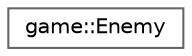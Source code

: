 digraph "Graphical Class Hierarchy"
{
 // LATEX_PDF_SIZE
  bgcolor="transparent";
  edge [fontname=Helvetica,fontsize=10,labelfontname=Helvetica,labelfontsize=10];
  node [fontname=Helvetica,fontsize=10,shape=box,height=0.2,width=0.4];
  rankdir="LR";
  Node0 [id="Node000000",label="game::Enemy",height=0.2,width=0.4,color="grey40", fillcolor="white", style="filled",URL="$classgame_1_1_enemy.html",tooltip=" "];
}

